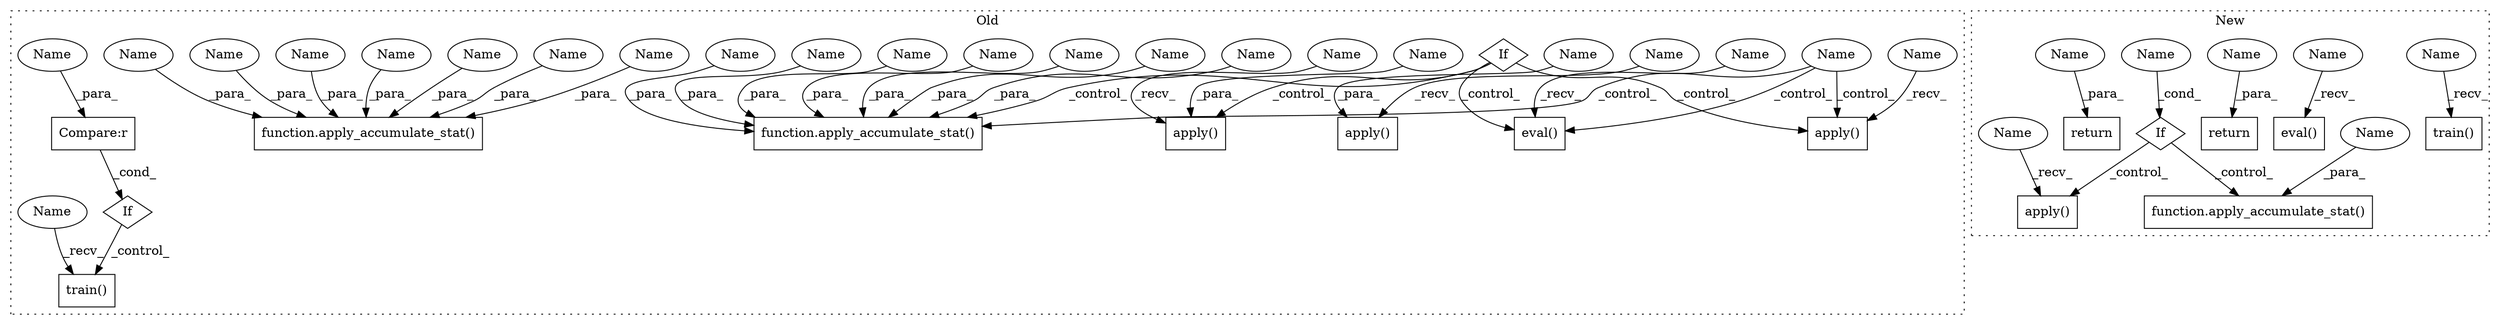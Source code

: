 digraph G {
subgraph cluster0 {
1 [label="function.apply_accumulate_stat()" a="75" s="8839,8931" l="22,1" shape="box"];
3 [label="If" a="96" s="8762" l="3" shape="diamond"];
4 [label="train()" a="75" s="8464" l="16" shape="box"];
5 [label="If" a="96" s="8427" l="3" shape="diamond"];
7 [label="Compare:r" a="40" s="8430" l="20" shape="box"];
8 [label="apply()" a="75" s="9040,9081" l="15,1" shape="box"];
11 [label="apply()" a="75" s="8716,8752" l="10,1" shape="box"];
12 [label="function.apply_accumulate_stat()" a="75" s="8582,8669" l="22,1" shape="box"];
15 [label="eval()" a="75" s="8967" l="15" shape="box"];
16 [label="apply()" a="75" s="8999,9026" l="15,1" shape="box"];
17 [label="Name" a="87" s="8802" l="19" shape="ellipse"];
19 [label="Name" a="87" s="8716" l="3" shape="ellipse"];
20 [label="Name" a="87" s="8604" l="3" shape="ellipse"];
21 [label="Name" a="87" s="8643" l="5" shape="ellipse"];
22 [label="Name" a="87" s="8905" l="5" shape="ellipse"];
29 [label="Name" a="87" s="8912" l="11" shape="ellipse"];
30 [label="Name" a="87" s="8650" l="11" shape="ellipse"];
31 [label="Name" a="87" s="8726" l="26" shape="ellipse"];
32 [label="Name" a="87" s="9055" l="26" shape="ellipse"];
33 [label="Name" a="87" s="8631" l="10" shape="ellipse"];
34 [label="Name" a="87" s="8893" l="10" shape="ellipse"];
35 [label="Name" a="87" s="8886" l="5" shape="ellipse"];
36 [label="Name" a="87" s="8624" l="5" shape="ellipse"];
37 [label="Name" a="87" s="8925" l="6" shape="ellipse"];
38 [label="Name" a="87" s="8663" l="6" shape="ellipse"];
39 [label="Name" a="87" s="8430" l="8" shape="ellipse"];
40 [label="Name" a="87" s="9040" l="8" shape="ellipse"];
41 [label="Name" a="87" s="8861" l="8" shape="ellipse"];
42 [label="Name" a="87" s="8999" l="8" shape="ellipse"];
43 [label="Name" a="87" s="8464" l="8" shape="ellipse"];
44 [label="Name" a="87" s="8967" l="8" shape="ellipse"];
45 [label="Name" a="87" s="8871" l="13" shape="ellipse"];
46 [label="Name" a="87" s="8609" l="13" shape="ellipse"];
label = "Old";
style="dotted";
}
subgraph cluster1 {
2 [label="train()" a="75" s="8417" l="15" shape="box"];
6 [label="return" a="93" s="8441" l="7" shape="box"];
9 [label="apply()" a="75" s="8670,8696" l="14,1" shape="box"];
10 [label="If" a="96" s="8527" l="3" shape="diamond"];
13 [label="eval()" a="75" s="8461" l="14" shape="box"];
14 [label="function.apply_accumulate_stat()" a="75" s="8559,8650" l="22,1" shape="box"];
18 [label="return" a="93" s="8702" l="7" shape="box"];
23 [label="Name" a="87" s="8417" l="7" shape="ellipse"];
24 [label="Name" a="87" s="8581" l="7" shape="ellipse"];
25 [label="Name" a="87" s="8461" l="7" shape="ellipse"];
26 [label="Name" a="87" s="8448" l="7" shape="ellipse"];
27 [label="Name" a="87" s="8670" l="7" shape="ellipse"];
28 [label="Name" a="87" s="8709" l="7" shape="ellipse"];
47 [label="Name" a="87" s="8530" l="19" shape="ellipse"];
label = "New";
style="dotted";
}
3 -> 8 [label="_control_"];
3 -> 15 [label="_control_"];
3 -> 1 [label="_control_"];
3 -> 16 [label="_control_"];
5 -> 4 [label="_control_"];
7 -> 5 [label="_cond_"];
10 -> 9 [label="_control_"];
10 -> 14 [label="_control_"];
17 -> 16 [label="_control_"];
17 -> 1 [label="_control_"];
17 -> 15 [label="_control_"];
19 -> 11 [label="_recv_"];
20 -> 12 [label="_para_"];
21 -> 12 [label="_para_"];
22 -> 1 [label="_para_"];
23 -> 2 [label="_recv_"];
24 -> 14 [label="_para_"];
25 -> 13 [label="_recv_"];
26 -> 6 [label="_para_"];
27 -> 9 [label="_recv_"];
28 -> 18 [label="_para_"];
29 -> 1 [label="_para_"];
30 -> 12 [label="_para_"];
31 -> 11 [label="_para_"];
32 -> 8 [label="_para_"];
33 -> 12 [label="_para_"];
34 -> 1 [label="_para_"];
35 -> 1 [label="_para_"];
36 -> 12 [label="_para_"];
37 -> 1 [label="_para_"];
38 -> 12 [label="_para_"];
39 -> 7 [label="_para_"];
40 -> 8 [label="_recv_"];
41 -> 1 [label="_para_"];
42 -> 16 [label="_recv_"];
43 -> 4 [label="_recv_"];
44 -> 15 [label="_recv_"];
45 -> 1 [label="_para_"];
46 -> 12 [label="_para_"];
47 -> 10 [label="_cond_"];
}